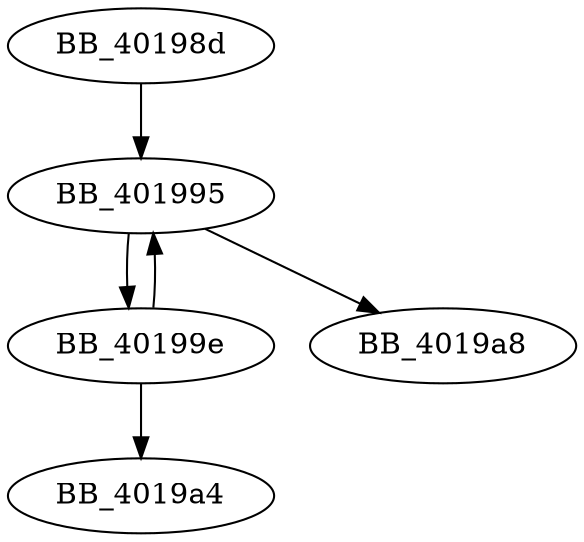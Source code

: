 DiGraph __GET_RTERRMSG{
BB_40198d->BB_401995
BB_401995->BB_40199e
BB_401995->BB_4019a8
BB_40199e->BB_401995
BB_40199e->BB_4019a4
}
